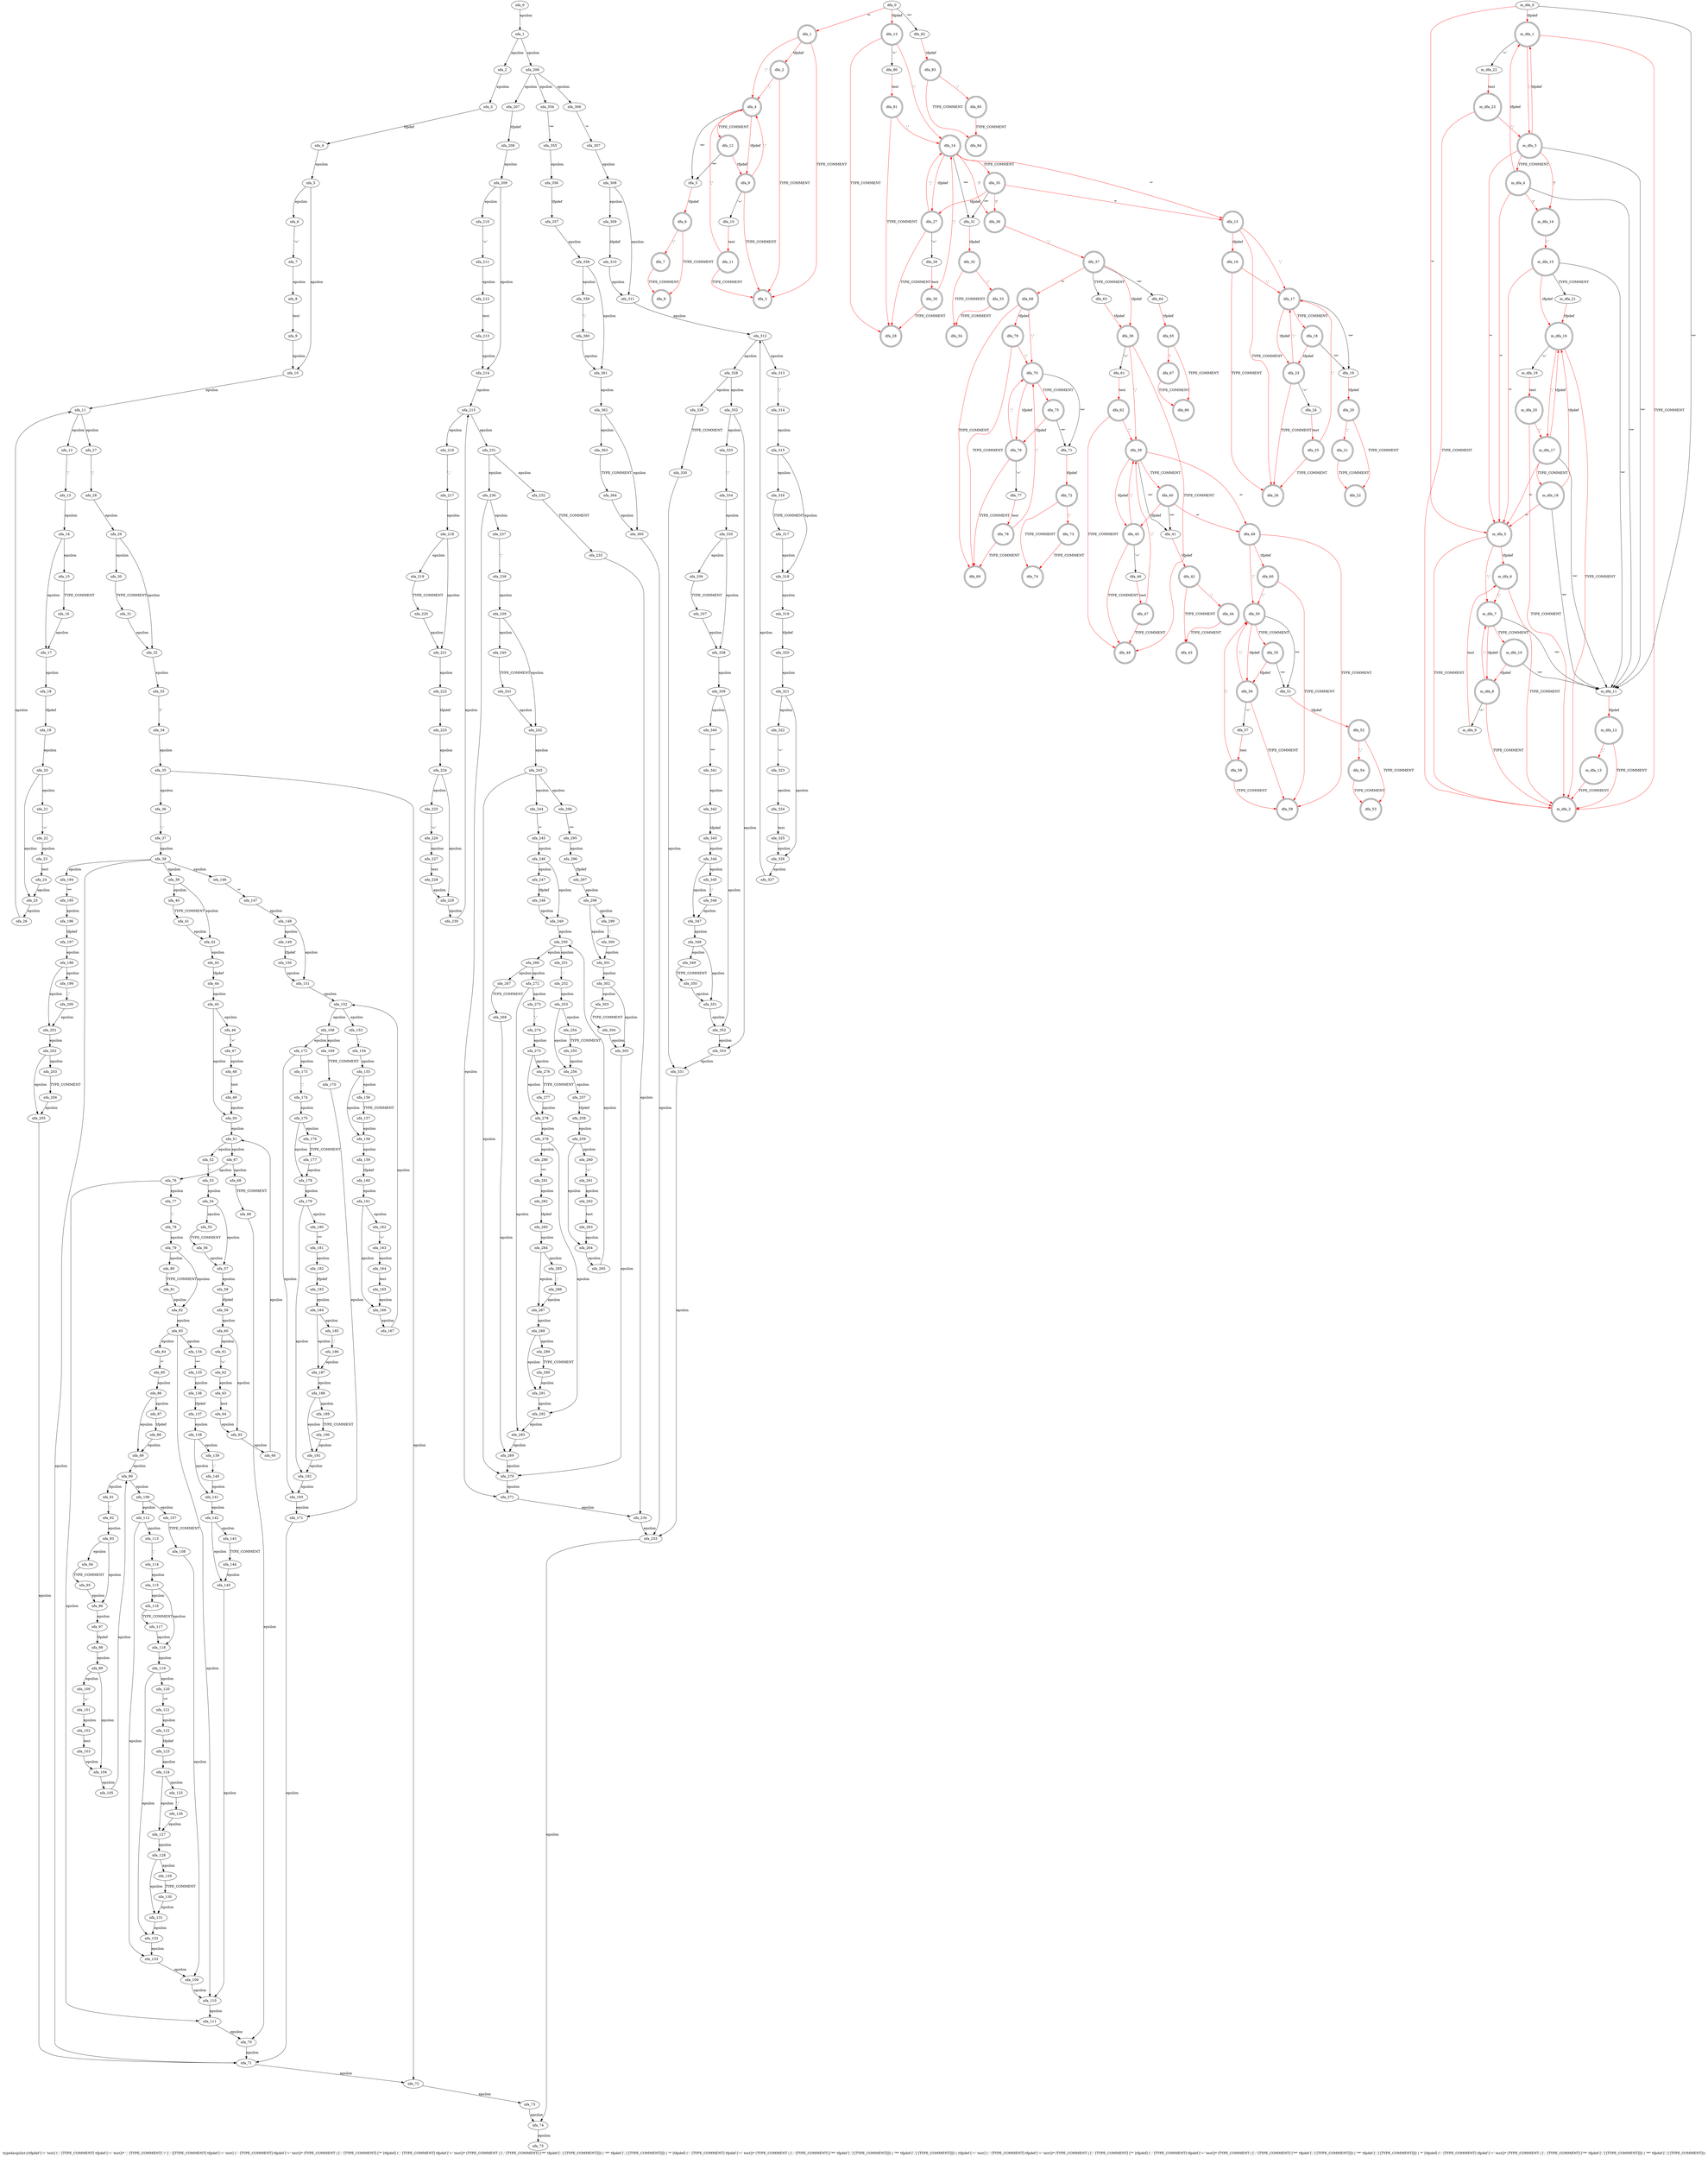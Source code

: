 digraph typedargslist {
 graph[label="typedargslist:((tfpdef ['=' test] (',' [TYPE_COMMENT] tfpdef ['=' test])* ',' [TYPE_COMMENT] '/' [',' [[TYPE_COMMENT] tfpdef ['=' test] (',' [TYPE_COMMENT] tfpdef ['=' test])* (TYPE_COMMENT | [',' [TYPE_COMMENT] ['*' [tfpdef] (',' [TYPE_COMMENT] tfpdef ['=' test])* (TYPE_COMMENT | [',' [TYPE_COMMENT] ['**' tfpdef [','] [TYPE_COMMENT]]]) | '**' tfpdef [','] [TYPE_COMMENT]]]) | '*' [tfpdef] (',' [TYPE_COMMENT] tfpdef ['=' test])* (TYPE_COMMENT | [',' [TYPE_COMMENT] ['**' tfpdef [','] [TYPE_COMMENT]]]) | '**' tfpdef [','] [TYPE_COMMENT]]]) | (tfpdef ['=' test] (',' [TYPE_COMMENT] tfpdef ['=' test])* (TYPE_COMMENT | [',' [TYPE_COMMENT] ['*' [tfpdef] (',' [TYPE_COMMENT] tfpdef ['=' test])* (TYPE_COMMENT | [',' [TYPE_COMMENT] ['**' tfpdef [','] [TYPE_COMMENT]]]) | '**' tfpdef [','] [TYPE_COMMENT]]]) | '*' [tfpdef] (',' [TYPE_COMMENT] tfpdef ['=' test])* (TYPE_COMMENT | [',' [TYPE_COMMENT] ['**' tfpdef [','] [TYPE_COMMENT]]]) | '**' tfpdef [','] [TYPE_COMMENT]))"]
 subgraph typedargslist_nfa {
  nfa_0->nfa_1[label="epsilon"]
  nfa_1->nfa_2[label="epsilon"]
  nfa_2->nfa_3[label="epsilon"]
  nfa_3->nfa_4[label="tfpdef"]
  nfa_4->nfa_5[label="epsilon"]
  nfa_5->nfa_6[label="epsilon"]
  nfa_6->nfa_7[label="'='"]
  nfa_7->nfa_8[label="epsilon"]
  nfa_8->nfa_9[label="test"]
  nfa_9->nfa_10[label="epsilon"]
  nfa_10->nfa_11[label="epsilon"]
  nfa_11->nfa_12[label="epsilon"]
  nfa_12->nfa_13[label="','"]
  nfa_13->nfa_14[label="epsilon"]
  nfa_14->nfa_15[label="epsilon"]
  nfa_15->nfa_16[label="TYPE_COMMENT"]
  nfa_16->nfa_17[label="epsilon"]
  nfa_17->nfa_18[label="epsilon"]
  nfa_18->nfa_19[label="tfpdef"]
  nfa_19->nfa_20[label="epsilon"]
  nfa_20->nfa_21[label="epsilon"]
  nfa_21->nfa_22[label="'='"]
  nfa_22->nfa_23[label="epsilon"]
  nfa_23->nfa_24[label="test"]
  nfa_24->nfa_25[label="epsilon"]
  nfa_25->nfa_26[label="epsilon"]
  nfa_26->nfa_11[label="epsilon"]
  nfa_20->nfa_25[label="epsilon"]
  nfa_14->nfa_17[label="epsilon"]
  nfa_11->nfa_27[label="epsilon"]
  nfa_27->nfa_28[label="','"]
  nfa_28->nfa_29[label="epsilon"]
  nfa_29->nfa_30[label="epsilon"]
  nfa_30->nfa_31[label="TYPE_COMMENT"]
  nfa_31->nfa_32[label="epsilon"]
  nfa_32->nfa_33[label="epsilon"]
  nfa_33->nfa_34[label="'/'"]
  nfa_34->nfa_35[label="epsilon"]
  nfa_35->nfa_36[label="epsilon"]
  nfa_36->nfa_37[label="','"]
  nfa_37->nfa_38[label="epsilon"]
  nfa_38->nfa_39[label="epsilon"]
  nfa_39->nfa_40[label="epsilon"]
  nfa_40->nfa_41[label="TYPE_COMMENT"]
  nfa_41->nfa_42[label="epsilon"]
  nfa_42->nfa_43[label="epsilon"]
  nfa_43->nfa_44[label="tfpdef"]
  nfa_44->nfa_45[label="epsilon"]
  nfa_45->nfa_46[label="epsilon"]
  nfa_46->nfa_47[label="'='"]
  nfa_47->nfa_48[label="epsilon"]
  nfa_48->nfa_49[label="test"]
  nfa_49->nfa_50[label="epsilon"]
  nfa_50->nfa_51[label="epsilon"]
  nfa_51->nfa_52[label="epsilon"]
  nfa_52->nfa_53[label="','"]
  nfa_53->nfa_54[label="epsilon"]
  nfa_54->nfa_55[label="epsilon"]
  nfa_55->nfa_56[label="TYPE_COMMENT"]
  nfa_56->nfa_57[label="epsilon"]
  nfa_57->nfa_58[label="epsilon"]
  nfa_58->nfa_59[label="tfpdef"]
  nfa_59->nfa_60[label="epsilon"]
  nfa_60->nfa_61[label="epsilon"]
  nfa_61->nfa_62[label="'='"]
  nfa_62->nfa_63[label="epsilon"]
  nfa_63->nfa_64[label="test"]
  nfa_64->nfa_65[label="epsilon"]
  nfa_65->nfa_66[label="epsilon"]
  nfa_66->nfa_51[label="epsilon"]
  nfa_60->nfa_65[label="epsilon"]
  nfa_54->nfa_57[label="epsilon"]
  nfa_51->nfa_67[label="epsilon"]
  nfa_67->nfa_68[label="epsilon"]
  nfa_68->nfa_69[label="TYPE_COMMENT"]
  nfa_69->nfa_70[label="epsilon"]
  nfa_70->nfa_71[label="epsilon"]
  nfa_71->nfa_72[label="epsilon"]
  nfa_72->nfa_73[label="epsilon"]
  nfa_73->nfa_74[label="epsilon"]
  nfa_74->nfa_75[label="epsilon"]
  nfa_67->nfa_76[label="epsilon"]
  nfa_76->nfa_77[label="epsilon"]
  nfa_77->nfa_78[label="','"]
  nfa_78->nfa_79[label="epsilon"]
  nfa_79->nfa_80[label="epsilon"]
  nfa_80->nfa_81[label="TYPE_COMMENT"]
  nfa_81->nfa_82[label="epsilon"]
  nfa_82->nfa_83[label="epsilon"]
  nfa_83->nfa_84[label="epsilon"]
  nfa_84->nfa_85[label="'*'"]
  nfa_85->nfa_86[label="epsilon"]
  nfa_86->nfa_87[label="epsilon"]
  nfa_87->nfa_88[label="tfpdef"]
  nfa_88->nfa_89[label="epsilon"]
  nfa_89->nfa_90[label="epsilon"]
  nfa_90->nfa_91[label="epsilon"]
  nfa_91->nfa_92[label="','"]
  nfa_92->nfa_93[label="epsilon"]
  nfa_93->nfa_94[label="epsilon"]
  nfa_94->nfa_95[label="TYPE_COMMENT"]
  nfa_95->nfa_96[label="epsilon"]
  nfa_96->nfa_97[label="epsilon"]
  nfa_97->nfa_98[label="tfpdef"]
  nfa_98->nfa_99[label="epsilon"]
  nfa_99->nfa_100[label="epsilon"]
  nfa_100->nfa_101[label="'='"]
  nfa_101->nfa_102[label="epsilon"]
  nfa_102->nfa_103[label="test"]
  nfa_103->nfa_104[label="epsilon"]
  nfa_104->nfa_105[label="epsilon"]
  nfa_105->nfa_90[label="epsilon"]
  nfa_99->nfa_104[label="epsilon"]
  nfa_93->nfa_96[label="epsilon"]
  nfa_90->nfa_106[label="epsilon"]
  nfa_106->nfa_107[label="epsilon"]
  nfa_107->nfa_108[label="TYPE_COMMENT"]
  nfa_108->nfa_109[label="epsilon"]
  nfa_109->nfa_110[label="epsilon"]
  nfa_110->nfa_111[label="epsilon"]
  nfa_111->nfa_70[label="epsilon"]
  nfa_106->nfa_112[label="epsilon"]
  nfa_112->nfa_113[label="epsilon"]
  nfa_113->nfa_114[label="','"]
  nfa_114->nfa_115[label="epsilon"]
  nfa_115->nfa_116[label="epsilon"]
  nfa_116->nfa_117[label="TYPE_COMMENT"]
  nfa_117->nfa_118[label="epsilon"]
  nfa_118->nfa_119[label="epsilon"]
  nfa_119->nfa_120[label="epsilon"]
  nfa_120->nfa_121[label="'**'"]
  nfa_121->nfa_122[label="epsilon"]
  nfa_122->nfa_123[label="tfpdef"]
  nfa_123->nfa_124[label="epsilon"]
  nfa_124->nfa_125[label="epsilon"]
  nfa_125->nfa_126[label="','"]
  nfa_126->nfa_127[label="epsilon"]
  nfa_127->nfa_128[label="epsilon"]
  nfa_128->nfa_129[label="epsilon"]
  nfa_129->nfa_130[label="TYPE_COMMENT"]
  nfa_130->nfa_131[label="epsilon"]
  nfa_131->nfa_132[label="epsilon"]
  nfa_132->nfa_133[label="epsilon"]
  nfa_133->nfa_109[label="epsilon"]
  nfa_128->nfa_131[label="epsilon"]
  nfa_124->nfa_127[label="epsilon"]
  nfa_119->nfa_132[label="epsilon"]
  nfa_115->nfa_118[label="epsilon"]
  nfa_112->nfa_133[label="epsilon"]
  nfa_86->nfa_89[label="epsilon"]
  nfa_83->nfa_134[label="epsilon"]
  nfa_134->nfa_135[label="'**'"]
  nfa_135->nfa_136[label="epsilon"]
  nfa_136->nfa_137[label="tfpdef"]
  nfa_137->nfa_138[label="epsilon"]
  nfa_138->nfa_139[label="epsilon"]
  nfa_139->nfa_140[label="','"]
  nfa_140->nfa_141[label="epsilon"]
  nfa_141->nfa_142[label="epsilon"]
  nfa_142->nfa_143[label="epsilon"]
  nfa_143->nfa_144[label="TYPE_COMMENT"]
  nfa_144->nfa_145[label="epsilon"]
  nfa_145->nfa_110[label="epsilon"]
  nfa_142->nfa_145[label="epsilon"]
  nfa_138->nfa_141[label="epsilon"]
  nfa_83->nfa_110[label="epsilon"]
  nfa_79->nfa_82[label="epsilon"]
  nfa_76->nfa_111[label="epsilon"]
  nfa_45->nfa_50[label="epsilon"]
  nfa_39->nfa_42[label="epsilon"]
  nfa_38->nfa_146[label="epsilon"]
  nfa_146->nfa_147[label="'*'"]
  nfa_147->nfa_148[label="epsilon"]
  nfa_148->nfa_149[label="epsilon"]
  nfa_149->nfa_150[label="tfpdef"]
  nfa_150->nfa_151[label="epsilon"]
  nfa_151->nfa_152[label="epsilon"]
  nfa_152->nfa_153[label="epsilon"]
  nfa_153->nfa_154[label="','"]
  nfa_154->nfa_155[label="epsilon"]
  nfa_155->nfa_156[label="epsilon"]
  nfa_156->nfa_157[label="TYPE_COMMENT"]
  nfa_157->nfa_158[label="epsilon"]
  nfa_158->nfa_159[label="epsilon"]
  nfa_159->nfa_160[label="tfpdef"]
  nfa_160->nfa_161[label="epsilon"]
  nfa_161->nfa_162[label="epsilon"]
  nfa_162->nfa_163[label="'='"]
  nfa_163->nfa_164[label="epsilon"]
  nfa_164->nfa_165[label="test"]
  nfa_165->nfa_166[label="epsilon"]
  nfa_166->nfa_167[label="epsilon"]
  nfa_167->nfa_152[label="epsilon"]
  nfa_161->nfa_166[label="epsilon"]
  nfa_155->nfa_158[label="epsilon"]
  nfa_152->nfa_168[label="epsilon"]
  nfa_168->nfa_169[label="epsilon"]
  nfa_169->nfa_170[label="TYPE_COMMENT"]
  nfa_170->nfa_171[label="epsilon"]
  nfa_171->nfa_71[label="epsilon"]
  nfa_168->nfa_172[label="epsilon"]
  nfa_172->nfa_173[label="epsilon"]
  nfa_173->nfa_174[label="','"]
  nfa_174->nfa_175[label="epsilon"]
  nfa_175->nfa_176[label="epsilon"]
  nfa_176->nfa_177[label="TYPE_COMMENT"]
  nfa_177->nfa_178[label="epsilon"]
  nfa_178->nfa_179[label="epsilon"]
  nfa_179->nfa_180[label="epsilon"]
  nfa_180->nfa_181[label="'**'"]
  nfa_181->nfa_182[label="epsilon"]
  nfa_182->nfa_183[label="tfpdef"]
  nfa_183->nfa_184[label="epsilon"]
  nfa_184->nfa_185[label="epsilon"]
  nfa_185->nfa_186[label="','"]
  nfa_186->nfa_187[label="epsilon"]
  nfa_187->nfa_188[label="epsilon"]
  nfa_188->nfa_189[label="epsilon"]
  nfa_189->nfa_190[label="TYPE_COMMENT"]
  nfa_190->nfa_191[label="epsilon"]
  nfa_191->nfa_192[label="epsilon"]
  nfa_192->nfa_193[label="epsilon"]
  nfa_193->nfa_171[label="epsilon"]
  nfa_188->nfa_191[label="epsilon"]
  nfa_184->nfa_187[label="epsilon"]
  nfa_179->nfa_192[label="epsilon"]
  nfa_175->nfa_178[label="epsilon"]
  nfa_172->nfa_193[label="epsilon"]
  nfa_148->nfa_151[label="epsilon"]
  nfa_38->nfa_194[label="epsilon"]
  nfa_194->nfa_195[label="'**'"]
  nfa_195->nfa_196[label="epsilon"]
  nfa_196->nfa_197[label="tfpdef"]
  nfa_197->nfa_198[label="epsilon"]
  nfa_198->nfa_199[label="epsilon"]
  nfa_199->nfa_200[label="','"]
  nfa_200->nfa_201[label="epsilon"]
  nfa_201->nfa_202[label="epsilon"]
  nfa_202->nfa_203[label="epsilon"]
  nfa_203->nfa_204[label="TYPE_COMMENT"]
  nfa_204->nfa_205[label="epsilon"]
  nfa_205->nfa_71[label="epsilon"]
  nfa_202->nfa_205[label="epsilon"]
  nfa_198->nfa_201[label="epsilon"]
  nfa_38->nfa_71[label="epsilon"]
  nfa_35->nfa_72[label="epsilon"]
  nfa_29->nfa_32[label="epsilon"]
  nfa_5->nfa_10[label="epsilon"]
  nfa_1->nfa_206[label="epsilon"]
  nfa_206->nfa_207[label="epsilon"]
  nfa_207->nfa_208[label="tfpdef"]
  nfa_208->nfa_209[label="epsilon"]
  nfa_209->nfa_210[label="epsilon"]
  nfa_210->nfa_211[label="'='"]
  nfa_211->nfa_212[label="epsilon"]
  nfa_212->nfa_213[label="test"]
  nfa_213->nfa_214[label="epsilon"]
  nfa_214->nfa_215[label="epsilon"]
  nfa_215->nfa_216[label="epsilon"]
  nfa_216->nfa_217[label="','"]
  nfa_217->nfa_218[label="epsilon"]
  nfa_218->nfa_219[label="epsilon"]
  nfa_219->nfa_220[label="TYPE_COMMENT"]
  nfa_220->nfa_221[label="epsilon"]
  nfa_221->nfa_222[label="epsilon"]
  nfa_222->nfa_223[label="tfpdef"]
  nfa_223->nfa_224[label="epsilon"]
  nfa_224->nfa_225[label="epsilon"]
  nfa_225->nfa_226[label="'='"]
  nfa_226->nfa_227[label="epsilon"]
  nfa_227->nfa_228[label="test"]
  nfa_228->nfa_229[label="epsilon"]
  nfa_229->nfa_230[label="epsilon"]
  nfa_230->nfa_215[label="epsilon"]
  nfa_224->nfa_229[label="epsilon"]
  nfa_218->nfa_221[label="epsilon"]
  nfa_215->nfa_231[label="epsilon"]
  nfa_231->nfa_232[label="epsilon"]
  nfa_232->nfa_233[label="TYPE_COMMENT"]
  nfa_233->nfa_234[label="epsilon"]
  nfa_234->nfa_235[label="epsilon"]
  nfa_235->nfa_74[label="epsilon"]
  nfa_231->nfa_236[label="epsilon"]
  nfa_236->nfa_237[label="epsilon"]
  nfa_237->nfa_238[label="','"]
  nfa_238->nfa_239[label="epsilon"]
  nfa_239->nfa_240[label="epsilon"]
  nfa_240->nfa_241[label="TYPE_COMMENT"]
  nfa_241->nfa_242[label="epsilon"]
  nfa_242->nfa_243[label="epsilon"]
  nfa_243->nfa_244[label="epsilon"]
  nfa_244->nfa_245[label="'*'"]
  nfa_245->nfa_246[label="epsilon"]
  nfa_246->nfa_247[label="epsilon"]
  nfa_247->nfa_248[label="tfpdef"]
  nfa_248->nfa_249[label="epsilon"]
  nfa_249->nfa_250[label="epsilon"]
  nfa_250->nfa_251[label="epsilon"]
  nfa_251->nfa_252[label="','"]
  nfa_252->nfa_253[label="epsilon"]
  nfa_253->nfa_254[label="epsilon"]
  nfa_254->nfa_255[label="TYPE_COMMENT"]
  nfa_255->nfa_256[label="epsilon"]
  nfa_256->nfa_257[label="epsilon"]
  nfa_257->nfa_258[label="tfpdef"]
  nfa_258->nfa_259[label="epsilon"]
  nfa_259->nfa_260[label="epsilon"]
  nfa_260->nfa_261[label="'='"]
  nfa_261->nfa_262[label="epsilon"]
  nfa_262->nfa_263[label="test"]
  nfa_263->nfa_264[label="epsilon"]
  nfa_264->nfa_265[label="epsilon"]
  nfa_265->nfa_250[label="epsilon"]
  nfa_259->nfa_264[label="epsilon"]
  nfa_253->nfa_256[label="epsilon"]
  nfa_250->nfa_266[label="epsilon"]
  nfa_266->nfa_267[label="epsilon"]
  nfa_267->nfa_268[label="TYPE_COMMENT"]
  nfa_268->nfa_269[label="epsilon"]
  nfa_269->nfa_270[label="epsilon"]
  nfa_270->nfa_271[label="epsilon"]
  nfa_271->nfa_234[label="epsilon"]
  nfa_266->nfa_272[label="epsilon"]
  nfa_272->nfa_273[label="epsilon"]
  nfa_273->nfa_274[label="','"]
  nfa_274->nfa_275[label="epsilon"]
  nfa_275->nfa_276[label="epsilon"]
  nfa_276->nfa_277[label="TYPE_COMMENT"]
  nfa_277->nfa_278[label="epsilon"]
  nfa_278->nfa_279[label="epsilon"]
  nfa_279->nfa_280[label="epsilon"]
  nfa_280->nfa_281[label="'**'"]
  nfa_281->nfa_282[label="epsilon"]
  nfa_282->nfa_283[label="tfpdef"]
  nfa_283->nfa_284[label="epsilon"]
  nfa_284->nfa_285[label="epsilon"]
  nfa_285->nfa_286[label="','"]
  nfa_286->nfa_287[label="epsilon"]
  nfa_287->nfa_288[label="epsilon"]
  nfa_288->nfa_289[label="epsilon"]
  nfa_289->nfa_290[label="TYPE_COMMENT"]
  nfa_290->nfa_291[label="epsilon"]
  nfa_291->nfa_292[label="epsilon"]
  nfa_292->nfa_293[label="epsilon"]
  nfa_293->nfa_269[label="epsilon"]
  nfa_288->nfa_291[label="epsilon"]
  nfa_284->nfa_287[label="epsilon"]
  nfa_279->nfa_292[label="epsilon"]
  nfa_275->nfa_278[label="epsilon"]
  nfa_272->nfa_293[label="epsilon"]
  nfa_246->nfa_249[label="epsilon"]
  nfa_243->nfa_294[label="epsilon"]
  nfa_294->nfa_295[label="'**'"]
  nfa_295->nfa_296[label="epsilon"]
  nfa_296->nfa_297[label="tfpdef"]
  nfa_297->nfa_298[label="epsilon"]
  nfa_298->nfa_299[label="epsilon"]
  nfa_299->nfa_300[label="','"]
  nfa_300->nfa_301[label="epsilon"]
  nfa_301->nfa_302[label="epsilon"]
  nfa_302->nfa_303[label="epsilon"]
  nfa_303->nfa_304[label="TYPE_COMMENT"]
  nfa_304->nfa_305[label="epsilon"]
  nfa_305->nfa_270[label="epsilon"]
  nfa_302->nfa_305[label="epsilon"]
  nfa_298->nfa_301[label="epsilon"]
  nfa_243->nfa_270[label="epsilon"]
  nfa_239->nfa_242[label="epsilon"]
  nfa_236->nfa_271[label="epsilon"]
  nfa_209->nfa_214[label="epsilon"]
  nfa_206->nfa_306[label="epsilon"]
  nfa_306->nfa_307[label="'*'"]
  nfa_307->nfa_308[label="epsilon"]
  nfa_308->nfa_309[label="epsilon"]
  nfa_309->nfa_310[label="tfpdef"]
  nfa_310->nfa_311[label="epsilon"]
  nfa_311->nfa_312[label="epsilon"]
  nfa_312->nfa_313[label="epsilon"]
  nfa_313->nfa_314[label="','"]
  nfa_314->nfa_315[label="epsilon"]
  nfa_315->nfa_316[label="epsilon"]
  nfa_316->nfa_317[label="TYPE_COMMENT"]
  nfa_317->nfa_318[label="epsilon"]
  nfa_318->nfa_319[label="epsilon"]
  nfa_319->nfa_320[label="tfpdef"]
  nfa_320->nfa_321[label="epsilon"]
  nfa_321->nfa_322[label="epsilon"]
  nfa_322->nfa_323[label="'='"]
  nfa_323->nfa_324[label="epsilon"]
  nfa_324->nfa_325[label="test"]
  nfa_325->nfa_326[label="epsilon"]
  nfa_326->nfa_327[label="epsilon"]
  nfa_327->nfa_312[label="epsilon"]
  nfa_321->nfa_326[label="epsilon"]
  nfa_315->nfa_318[label="epsilon"]
  nfa_312->nfa_328[label="epsilon"]
  nfa_328->nfa_329[label="epsilon"]
  nfa_329->nfa_330[label="TYPE_COMMENT"]
  nfa_330->nfa_331[label="epsilon"]
  nfa_331->nfa_235[label="epsilon"]
  nfa_328->nfa_332[label="epsilon"]
  nfa_332->nfa_333[label="epsilon"]
  nfa_333->nfa_334[label="','"]
  nfa_334->nfa_335[label="epsilon"]
  nfa_335->nfa_336[label="epsilon"]
  nfa_336->nfa_337[label="TYPE_COMMENT"]
  nfa_337->nfa_338[label="epsilon"]
  nfa_338->nfa_339[label="epsilon"]
  nfa_339->nfa_340[label="epsilon"]
  nfa_340->nfa_341[label="'**'"]
  nfa_341->nfa_342[label="epsilon"]
  nfa_342->nfa_343[label="tfpdef"]
  nfa_343->nfa_344[label="epsilon"]
  nfa_344->nfa_345[label="epsilon"]
  nfa_345->nfa_346[label="','"]
  nfa_346->nfa_347[label="epsilon"]
  nfa_347->nfa_348[label="epsilon"]
  nfa_348->nfa_349[label="epsilon"]
  nfa_349->nfa_350[label="TYPE_COMMENT"]
  nfa_350->nfa_351[label="epsilon"]
  nfa_351->nfa_352[label="epsilon"]
  nfa_352->nfa_353[label="epsilon"]
  nfa_353->nfa_331[label="epsilon"]
  nfa_348->nfa_351[label="epsilon"]
  nfa_344->nfa_347[label="epsilon"]
  nfa_339->nfa_352[label="epsilon"]
  nfa_335->nfa_338[label="epsilon"]
  nfa_332->nfa_353[label="epsilon"]
  nfa_308->nfa_311[label="epsilon"]
  nfa_206->nfa_354[label="epsilon"]
  nfa_354->nfa_355[label="'**'"]
  nfa_355->nfa_356[label="epsilon"]
  nfa_356->nfa_357[label="tfpdef"]
  nfa_357->nfa_358[label="epsilon"]
  nfa_358->nfa_359[label="epsilon"]
  nfa_359->nfa_360[label="','"]
  nfa_360->nfa_361[label="epsilon"]
  nfa_361->nfa_362[label="epsilon"]
  nfa_362->nfa_363[label="epsilon"]
  nfa_363->nfa_364[label="TYPE_COMMENT"]
  nfa_364->nfa_365[label="epsilon"]
  nfa_365->nfa_235[label="epsilon"]
  nfa_362->nfa_365[label="epsilon"]
  nfa_358->nfa_361[label="epsilon"]
  }
 subgraph typedargslist_dfa {
  dfa_0->dfa_1[label="'*'",color=red]
  dfa_1->dfa_2[label="tfpdef",color=red]
  dfa_2->dfa_3[label="TYPE_COMMENT",color=red]
  dfa_2->dfa_4[label="','",color=red]
  dfa_4->dfa_5[label="'**'"]
  dfa_5->dfa_6[label="tfpdef",color=red]
  dfa_6->dfa_7[label="','",color=red]
  dfa_7->dfa_8[label="TYPE_COMMENT",color=red]
  dfa_6->dfa_8[label="TYPE_COMMENT",color=red]
  dfa_4->dfa_9[label="tfpdef",color=red]
  dfa_9->dfa_3[label="TYPE_COMMENT",color=red]
  dfa_9->dfa_4[label="','",color=red]
  dfa_9->dfa_10[label="'='"]
  dfa_10->dfa_11[label="test",color=red]
  dfa_11->dfa_4[label="','",color=red]
  dfa_11->dfa_3[label="TYPE_COMMENT",color=red]
  dfa_4->dfa_12[label="TYPE_COMMENT",color=red]
  dfa_12->dfa_5[label="'**'"]
  dfa_12->dfa_9[label="tfpdef",color=red]
  dfa_1->dfa_3[label="TYPE_COMMENT",color=red]
  dfa_1->dfa_4[label="','",color=red]
  dfa_0->dfa_13[label="tfpdef",color=red]
  dfa_13->dfa_14[label="','",color=red]
  dfa_14->dfa_15[label="'*'",color=red]
  dfa_15->dfa_16[label="tfpdef",color=red]
  dfa_16->dfa_17[label="','",color=red]
  dfa_17->dfa_18[label="TYPE_COMMENT",color=red]
  dfa_18->dfa_19[label="'**'"]
  dfa_19->dfa_20[label="tfpdef",color=red]
  dfa_20->dfa_21[label="','",color=red]
  dfa_21->dfa_22[label="TYPE_COMMENT",color=red]
  dfa_20->dfa_22[label="TYPE_COMMENT",color=red]
  dfa_18->dfa_23[label="tfpdef",color=red]
  dfa_23->dfa_24[label="'='"]
  dfa_24->dfa_25[label="test",color=red]
  dfa_25->dfa_17[label="','",color=red]
  dfa_25->dfa_26[label="TYPE_COMMENT",color=red]
  dfa_23->dfa_17[label="','",color=red]
  dfa_23->dfa_26[label="TYPE_COMMENT",color=red]
  dfa_17->dfa_19[label="'**'"]
  dfa_17->dfa_23[label="tfpdef",color=red]
  dfa_16->dfa_26[label="TYPE_COMMENT",color=red]
  dfa_15->dfa_17[label="','",color=red]
  dfa_15->dfa_26[label="TYPE_COMMENT",color=red]
  dfa_14->dfa_27[label="tfpdef",color=red]
  dfa_27->dfa_28[label="TYPE_COMMENT",color=red]
  dfa_27->dfa_29[label="'='"]
  dfa_29->dfa_30[label="test",color=red]
  dfa_30->dfa_28[label="TYPE_COMMENT",color=red]
  dfa_30->dfa_14[label="','",color=red]
  dfa_27->dfa_14[label="','",color=red]
  dfa_14->dfa_31[label="'**'"]
  dfa_31->dfa_32[label="tfpdef",color=red]
  dfa_32->dfa_33[label="','",color=red]
  dfa_33->dfa_34[label="TYPE_COMMENT",color=red]
  dfa_32->dfa_34[label="TYPE_COMMENT",color=red]
  dfa_14->dfa_35[label="TYPE_COMMENT",color=red]
  dfa_35->dfa_27[label="tfpdef",color=red]
  dfa_35->dfa_31[label="'**'"]
  dfa_35->dfa_36[label="'/'",color=red]
  dfa_36->dfa_37[label="','",color=red]
  dfa_37->dfa_38[label="tfpdef",color=red]
  dfa_38->dfa_39[label="','",color=red]
  dfa_39->dfa_40[label="TYPE_COMMENT",color=red]
  dfa_40->dfa_41[label="'**'"]
  dfa_41->dfa_42[label="tfpdef",color=red]
  dfa_42->dfa_43[label="TYPE_COMMENT",color=red]
  dfa_42->dfa_44[label="','",color=red]
  dfa_44->dfa_43[label="TYPE_COMMENT",color=red]
  dfa_40->dfa_45[label="tfpdef",color=red]
  dfa_45->dfa_39[label="','",color=red]
  dfa_45->dfa_46[label="'='"]
  dfa_46->dfa_47[label="test",color=red]
  dfa_47->dfa_39[label="','",color=red]
  dfa_47->dfa_48[label="TYPE_COMMENT",color=red]
  dfa_45->dfa_48[label="TYPE_COMMENT",color=red]
  dfa_40->dfa_49[label="'*'",color=red]
  dfa_49->dfa_50[label="','",color=red]
  dfa_50->dfa_51[label="'**'"]
  dfa_51->dfa_52[label="tfpdef",color=red]
  dfa_52->dfa_53[label="TYPE_COMMENT",color=red]
  dfa_52->dfa_54[label="','",color=red]
  dfa_54->dfa_53[label="TYPE_COMMENT",color=red]
  dfa_50->dfa_55[label="TYPE_COMMENT",color=red]
  dfa_55->dfa_51[label="'**'"]
  dfa_55->dfa_56[label="tfpdef",color=red]
  dfa_56->dfa_57[label="'='"]
  dfa_57->dfa_58[label="test",color=red]
  dfa_58->dfa_50[label="','",color=red]
  dfa_58->dfa_59[label="TYPE_COMMENT",color=red]
  dfa_56->dfa_50[label="','",color=red]
  dfa_56->dfa_59[label="TYPE_COMMENT",color=red]
  dfa_50->dfa_56[label="tfpdef",color=red]
  dfa_49->dfa_59[label="TYPE_COMMENT",color=red]
  dfa_49->dfa_60[label="tfpdef",color=red]
  dfa_60->dfa_50[label="','",color=red]
  dfa_60->dfa_59[label="TYPE_COMMENT",color=red]
  dfa_39->dfa_49[label="'*'",color=red]
  dfa_39->dfa_41[label="'**'"]
  dfa_39->dfa_45[label="tfpdef",color=red]
  dfa_38->dfa_61[label="'='"]
  dfa_61->dfa_62[label="test",color=red]
  dfa_62->dfa_48[label="TYPE_COMMENT",color=red]
  dfa_62->dfa_39[label="','",color=red]
  dfa_38->dfa_48[label="TYPE_COMMENT",color=red]
  dfa_37->dfa_63[label="TYPE_COMMENT"]
  dfa_63->dfa_38[label="tfpdef",color=red]
  dfa_37->dfa_64[label="'**'"]
  dfa_64->dfa_65[label="tfpdef",color=red]
  dfa_65->dfa_66[label="TYPE_COMMENT",color=red]
  dfa_65->dfa_67[label="','",color=red]
  dfa_67->dfa_66[label="TYPE_COMMENT",color=red]
  dfa_37->dfa_68[label="'*'",color=red]
  dfa_68->dfa_69[label="TYPE_COMMENT",color=red]
  dfa_68->dfa_70[label="','",color=red]
  dfa_70->dfa_71[label="'**'"]
  dfa_71->dfa_72[label="tfpdef",color=red]
  dfa_72->dfa_73[label="','",color=red]
  dfa_73->dfa_74[label="TYPE_COMMENT",color=red]
  dfa_72->dfa_74[label="TYPE_COMMENT",color=red]
  dfa_70->dfa_75[label="TYPE_COMMENT",color=red]
  dfa_75->dfa_71[label="'**'"]
  dfa_75->dfa_76[label="tfpdef",color=red]
  dfa_76->dfa_69[label="TYPE_COMMENT",color=red]
  dfa_76->dfa_70[label="','",color=red]
  dfa_76->dfa_77[label="'='"]
  dfa_77->dfa_78[label="test",color=red]
  dfa_78->dfa_69[label="TYPE_COMMENT",color=red]
  dfa_78->dfa_70[label="','",color=red]
  dfa_70->dfa_76[label="tfpdef",color=red]
  dfa_68->dfa_79[label="tfpdef",color=red]
  dfa_79->dfa_70[label="','",color=red]
  dfa_79->dfa_69[label="TYPE_COMMENT",color=red]
  dfa_35->dfa_15[label="'*'",color=red]
  dfa_14->dfa_36[label="'/'",color=red]
  dfa_13->dfa_80[label="'='"]
  dfa_80->dfa_81[label="test",color=red]
  dfa_81->dfa_14[label="','",color=red]
  dfa_81->dfa_28[label="TYPE_COMMENT",color=red]
  dfa_13->dfa_28[label="TYPE_COMMENT",color=red]
  dfa_0->dfa_82[label="'**'"]
  dfa_82->dfa_83[label="tfpdef",color=red]
  dfa_83->dfa_84[label="TYPE_COMMENT",color=red]
  dfa_83->dfa_85[label="','",color=red]
  dfa_85->dfa_84[label="TYPE_COMMENT",color=red]
  dfa_1[shape=doublecircle]
  dfa_2[shape=doublecircle]
  dfa_3[shape=doublecircle]
  dfa_4[shape=doublecircle]
  dfa_6[shape=doublecircle]
  dfa_7[shape=doublecircle]
  dfa_8[shape=doublecircle]
  dfa_9[shape=doublecircle]
  dfa_11[shape=doublecircle]
  dfa_12[shape=doublecircle]
  dfa_13[shape=doublecircle]
  dfa_14[shape=doublecircle]
  dfa_15[shape=doublecircle]
  dfa_16[shape=doublecircle]
  dfa_17[shape=doublecircle]
  dfa_18[shape=doublecircle]
  dfa_20[shape=doublecircle]
  dfa_21[shape=doublecircle]
  dfa_22[shape=doublecircle]
  dfa_23[shape=doublecircle]
  dfa_25[shape=doublecircle]
  dfa_26[shape=doublecircle]
  dfa_27[shape=doublecircle]
  dfa_28[shape=doublecircle]
  dfa_30[shape=doublecircle]
  dfa_32[shape=doublecircle]
  dfa_33[shape=doublecircle]
  dfa_34[shape=doublecircle]
  dfa_35[shape=doublecircle]
  dfa_36[shape=doublecircle]
  dfa_37[shape=doublecircle]
  dfa_38[shape=doublecircle]
  dfa_39[shape=doublecircle]
  dfa_40[shape=doublecircle]
  dfa_42[shape=doublecircle]
  dfa_43[shape=doublecircle]
  dfa_44[shape=doublecircle]
  dfa_45[shape=doublecircle]
  dfa_47[shape=doublecircle]
  dfa_48[shape=doublecircle]
  dfa_49[shape=doublecircle]
  dfa_50[shape=doublecircle]
  dfa_52[shape=doublecircle]
  dfa_53[shape=doublecircle]
  dfa_54[shape=doublecircle]
  dfa_55[shape=doublecircle]
  dfa_56[shape=doublecircle]
  dfa_58[shape=doublecircle]
  dfa_59[shape=doublecircle]
  dfa_60[shape=doublecircle]
  dfa_62[shape=doublecircle]
  dfa_65[shape=doublecircle]
  dfa_66[shape=doublecircle]
  dfa_67[shape=doublecircle]
  dfa_68[shape=doublecircle]
  dfa_69[shape=doublecircle]
  dfa_70[shape=doublecircle]
  dfa_72[shape=doublecircle]
  dfa_73[shape=doublecircle]
  dfa_74[shape=doublecircle]
  dfa_75[shape=doublecircle]
  dfa_76[shape=doublecircle]
  dfa_78[shape=doublecircle]
  dfa_79[shape=doublecircle]
  dfa_81[shape=doublecircle]
  dfa_83[shape=doublecircle]
  dfa_84[shape=doublecircle]
  dfa_85[shape=doublecircle]
  }
 subgraph typedargslist_m_dfa {
  m_dfa_0->m_dfa_1[label="tfpdef",color=red]
  m_dfa_1->m_dfa_2[label="TYPE_COMMENT",color=red]
  m_dfa_1->m_dfa_3[label="','",color=red]
  m_dfa_3->m_dfa_1[label="tfpdef",color=red]
  m_dfa_3->m_dfa_4[label="TYPE_COMMENT",color=red]
  m_dfa_4->m_dfa_1[label="tfpdef",color=red]
  m_dfa_4->m_dfa_5[label="'*'",color=red]
  m_dfa_5->m_dfa_2[label="TYPE_COMMENT",color=red]
  m_dfa_5->m_dfa_6[label="tfpdef",color=red]
  m_dfa_6->m_dfa_2[label="TYPE_COMMENT",color=red]
  m_dfa_6->m_dfa_7[label="','",color=red]
  m_dfa_7->m_dfa_8[label="tfpdef",color=red]
  m_dfa_8->m_dfa_2[label="TYPE_COMMENT",color=red]
  m_dfa_8->m_dfa_7[label="','",color=red]
  m_dfa_8->m_dfa_9[label="'='"]
  m_dfa_9->m_dfa_6[label="test",color=red]
  m_dfa_7->m_dfa_10[label="TYPE_COMMENT",color=red]
  m_dfa_10->m_dfa_8[label="tfpdef",color=red]
  m_dfa_10->m_dfa_11[label="'**'"]
  m_dfa_11->m_dfa_12[label="tfpdef",color=red]
  m_dfa_12->m_dfa_2[label="TYPE_COMMENT",color=red]
  m_dfa_12->m_dfa_13[label="','",color=red]
  m_dfa_13->m_dfa_2[label="TYPE_COMMENT",color=red]
  m_dfa_7->m_dfa_11[label="'**'"]
  m_dfa_5->m_dfa_7[label="','",color=red]
  m_dfa_4->m_dfa_14[label="'/'",color=red]
  m_dfa_14->m_dfa_15[label="','",color=red]
  m_dfa_15->m_dfa_16[label="tfpdef",color=red]
  m_dfa_16->m_dfa_2[label="TYPE_COMMENT",color=red]
  m_dfa_16->m_dfa_17[label="','",color=red]
  m_dfa_17->m_dfa_16[label="tfpdef",color=red]
  m_dfa_17->m_dfa_5[label="'*'",color=red]
  m_dfa_17->m_dfa_18[label="TYPE_COMMENT",color=red]
  m_dfa_18->m_dfa_16[label="tfpdef",color=red]
  m_dfa_18->m_dfa_5[label="'*'",color=red]
  m_dfa_18->m_dfa_11[label="'**'"]
  m_dfa_17->m_dfa_11[label="'**'"]
  m_dfa_16->m_dfa_19[label="'='"]
  m_dfa_19->m_dfa_20[label="test",color=red]
  m_dfa_20->m_dfa_2[label="TYPE_COMMENT",color=red]
  m_dfa_20->m_dfa_17[label="','",color=red]
  m_dfa_15->m_dfa_5[label="'*'",color=red]
  m_dfa_15->m_dfa_11[label="'**'"]
  m_dfa_15->m_dfa_21[label="TYPE_COMMENT"]
  m_dfa_21->m_dfa_16[label="tfpdef",color=red]
  m_dfa_4->m_dfa_11[label="'**'"]
  m_dfa_3->m_dfa_5[label="'*'",color=red]
  m_dfa_3->m_dfa_14[label="'/'",color=red]
  m_dfa_3->m_dfa_11[label="'**'"]
  m_dfa_1->m_dfa_22[label="'='"]
  m_dfa_22->m_dfa_23[label="test",color=red]
  m_dfa_23->m_dfa_2[label="TYPE_COMMENT",color=red]
  m_dfa_23->m_dfa_3[label="','",color=red]
  m_dfa_0->m_dfa_5[label="'*'",color=red]
  m_dfa_0->m_dfa_11[label="'**'"]
  m_dfa_1[shape=doublecircle]
  m_dfa_2[shape=doublecircle]
  m_dfa_3[shape=doublecircle]
  m_dfa_4[shape=doublecircle]
  m_dfa_5[shape=doublecircle]
  m_dfa_6[shape=doublecircle]
  m_dfa_7[shape=doublecircle]
  m_dfa_8[shape=doublecircle]
  m_dfa_10[shape=doublecircle]
  m_dfa_12[shape=doublecircle]
  m_dfa_13[shape=doublecircle]
  m_dfa_14[shape=doublecircle]
  m_dfa_15[shape=doublecircle]
  m_dfa_16[shape=doublecircle]
  m_dfa_17[shape=doublecircle]
  m_dfa_18[shape=doublecircle]
  m_dfa_20[shape=doublecircle]
  m_dfa_23[shape=doublecircle]
  }
}
